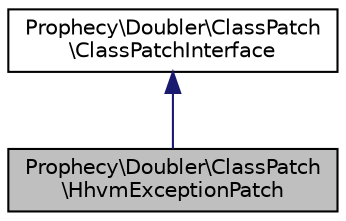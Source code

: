digraph "Prophecy\Doubler\ClassPatch\HhvmExceptionPatch"
{
  edge [fontname="Helvetica",fontsize="10",labelfontname="Helvetica",labelfontsize="10"];
  node [fontname="Helvetica",fontsize="10",shape=record];
  Node2 [label="Prophecy\\Doubler\\ClassPatch\l\\HhvmExceptionPatch",height=0.2,width=0.4,color="black", fillcolor="grey75", style="filled", fontcolor="black"];
  Node3 -> Node2 [dir="back",color="midnightblue",fontsize="10",style="solid",fontname="Helvetica"];
  Node3 [label="Prophecy\\Doubler\\ClassPatch\l\\ClassPatchInterface",height=0.2,width=0.4,color="black", fillcolor="white", style="filled",URL="$interfaceProphecy_1_1Doubler_1_1ClassPatch_1_1ClassPatchInterface.html"];
}
